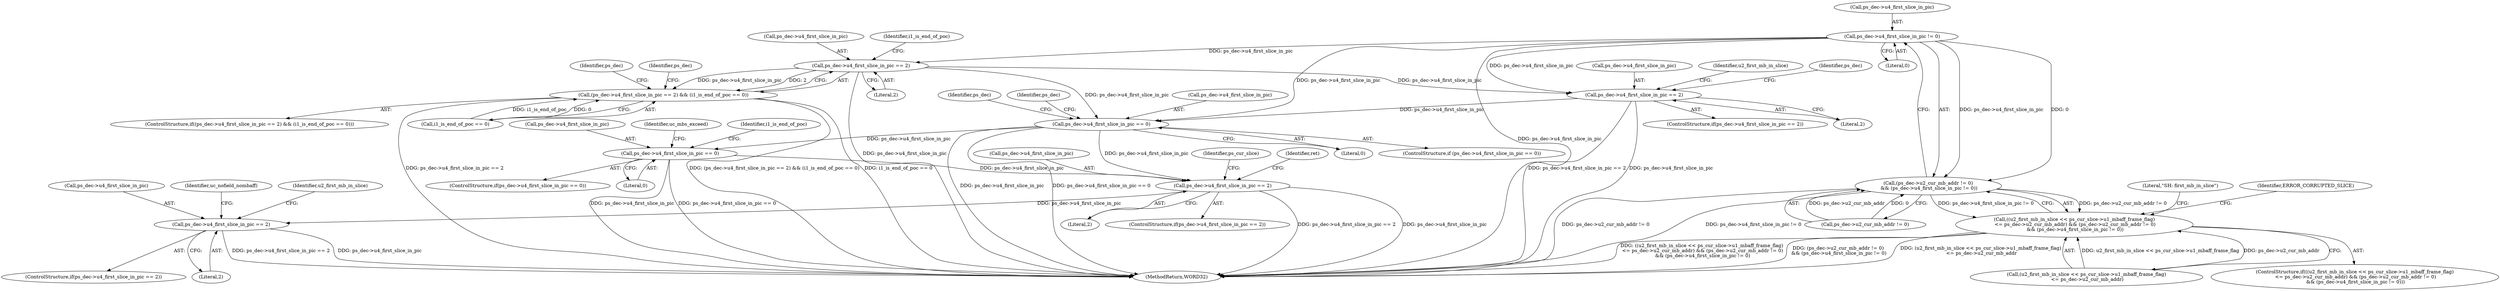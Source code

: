 digraph "0_Android_e629194c62a9a129ce378e08cb1059a8a53f1795_1@pointer" {
"1000270" [label="(Call,ps_dec->u4_first_slice_in_pic != 0)"];
"1000264" [label="(Call,(ps_dec->u2_cur_mb_addr != 0)\n && (ps_dec->u4_first_slice_in_pic != 0))"];
"1000254" [label="(Call,((u2_first_mb_in_slice << ps_cur_slice->u1_mbaff_frame_flag)\n <= ps_dec->u2_cur_mb_addr) && (ps_dec->u2_cur_mb_addr != 0)\n && (ps_dec->u4_first_slice_in_pic != 0))"];
"1000767" [label="(Call,ps_dec->u4_first_slice_in_pic == 2)"];
"1000766" [label="(Call,(ps_dec->u4_first_slice_in_pic == 2) && (i1_is_end_of_poc == 0))"];
"1000897" [label="(Call,ps_dec->u4_first_slice_in_pic == 2)"];
"1001138" [label="(Call,ps_dec->u4_first_slice_in_pic == 0)"];
"1001176" [label="(Call,ps_dec->u4_first_slice_in_pic == 0)"];
"1001339" [label="(Call,ps_dec->u4_first_slice_in_pic == 2)"];
"1001558" [label="(Call,ps_dec->u4_first_slice_in_pic == 2)"];
"1000765" [label="(ControlStructure,if((ps_dec->u4_first_slice_in_pic == 2) && (i1_is_end_of_poc == 0)))"];
"1000270" [label="(Call,ps_dec->u4_first_slice_in_pic != 0)"];
"1000772" [label="(Call,i1_is_end_of_poc == 0)"];
"1000905" [label="(Identifier,u2_first_mb_in_slice)"];
"1001700" [label="(Identifier,uc_nofield_nombaff)"];
"1001149" [label="(Identifier,ps_dec)"];
"1000271" [label="(Call,ps_dec->u4_first_slice_in_pic)"];
"1001145" [label="(Identifier,ps_dec)"];
"1001175" [label="(ControlStructure,if(ps_dec->u4_first_slice_in_pic == 0))"];
"1000255" [label="(Call,(u2_first_mb_in_slice << ps_cur_slice->u1_mbaff_frame_flag)\n <= ps_dec->u2_cur_mb_addr)"];
"1000265" [label="(Call,ps_dec->u2_cur_mb_addr != 0)"];
"1000966" [label="(Identifier,ps_dec)"];
"1001339" [label="(Call,ps_dec->u4_first_slice_in_pic == 2)"];
"1001558" [label="(Call,ps_dec->u4_first_slice_in_pic == 2)"];
"1001557" [label="(ControlStructure,if(ps_dec->u4_first_slice_in_pic == 2))"];
"1000771" [label="(Literal,2)"];
"1001186" [label="(Identifier,i1_is_end_of_poc)"];
"1000768" [label="(Call,ps_dec->u4_first_slice_in_pic)"];
"1000279" [label="(Literal,\"SH: first_mb_in_slice\")"];
"1001176" [label="(Call,ps_dec->u4_first_slice_in_pic == 0)"];
"1001138" [label="(Call,ps_dec->u4_first_slice_in_pic == 0)"];
"1001142" [label="(Literal,0)"];
"1001340" [label="(Call,ps_dec->u4_first_slice_in_pic)"];
"1001410" [label="(Identifier,ps_cur_slice)"];
"1000767" [label="(Call,ps_dec->u4_first_slice_in_pic == 2)"];
"1000901" [label="(Literal,2)"];
"1000766" [label="(Call,(ps_dec->u4_first_slice_in_pic == 2) && (i1_is_end_of_poc == 0))"];
"1000779" [label="(Identifier,ps_dec)"];
"1000896" [label="(ControlStructure,if(ps_dec->u4_first_slice_in_pic == 2))"];
"1001180" [label="(Literal,0)"];
"1001566" [label="(Identifier,u2_first_mb_in_slice)"];
"1001562" [label="(Literal,2)"];
"1001177" [label="(Call,ps_dec->u4_first_slice_in_pic)"];
"1001137" [label="(ControlStructure,if (ps_dec->u4_first_slice_in_pic == 0))"];
"1001139" [label="(Call,ps_dec->u4_first_slice_in_pic)"];
"1000897" [label="(Call,ps_dec->u4_first_slice_in_pic == 2)"];
"1001338" [label="(ControlStructure,if(ps_dec->u4_first_slice_in_pic == 2))"];
"1000254" [label="(Call,((u2_first_mb_in_slice << ps_cur_slice->u1_mbaff_frame_flag)\n <= ps_dec->u2_cur_mb_addr) && (ps_dec->u2_cur_mb_addr != 0)\n && (ps_dec->u4_first_slice_in_pic != 0))"];
"1000898" [label="(Call,ps_dec->u4_first_slice_in_pic)"];
"1000277" [label="(Identifier,ERROR_CORRUPTED_SLICE)"];
"1000253" [label="(ControlStructure,if(((u2_first_mb_in_slice << ps_cur_slice->u1_mbaff_frame_flag)\n <= ps_dec->u2_cur_mb_addr) && (ps_dec->u2_cur_mb_addr != 0)\n && (ps_dec->u4_first_slice_in_pic != 0)))"];
"1002570" [label="(MethodReturn,WORD32)"];
"1001343" [label="(Literal,2)"];
"1000264" [label="(Call,(ps_dec->u2_cur_mb_addr != 0)\n && (ps_dec->u4_first_slice_in_pic != 0))"];
"1001559" [label="(Call,ps_dec->u4_first_slice_in_pic)"];
"1001182" [label="(Identifier,uc_mbs_exceed)"];
"1000791" [label="(Identifier,ps_dec)"];
"1000773" [label="(Identifier,i1_is_end_of_poc)"];
"1001346" [label="(Identifier,ret)"];
"1000274" [label="(Literal,0)"];
"1000270" -> "1000264"  [label="AST: "];
"1000270" -> "1000274"  [label="CFG: "];
"1000271" -> "1000270"  [label="AST: "];
"1000274" -> "1000270"  [label="AST: "];
"1000264" -> "1000270"  [label="CFG: "];
"1000270" -> "1002570"  [label="DDG: ps_dec->u4_first_slice_in_pic"];
"1000270" -> "1000264"  [label="DDG: ps_dec->u4_first_slice_in_pic"];
"1000270" -> "1000264"  [label="DDG: 0"];
"1000270" -> "1000767"  [label="DDG: ps_dec->u4_first_slice_in_pic"];
"1000270" -> "1000897"  [label="DDG: ps_dec->u4_first_slice_in_pic"];
"1000270" -> "1001138"  [label="DDG: ps_dec->u4_first_slice_in_pic"];
"1000264" -> "1000254"  [label="AST: "];
"1000264" -> "1000265"  [label="CFG: "];
"1000265" -> "1000264"  [label="AST: "];
"1000254" -> "1000264"  [label="CFG: "];
"1000264" -> "1002570"  [label="DDG: ps_dec->u2_cur_mb_addr != 0"];
"1000264" -> "1002570"  [label="DDG: ps_dec->u4_first_slice_in_pic != 0"];
"1000264" -> "1000254"  [label="DDG: ps_dec->u2_cur_mb_addr != 0"];
"1000264" -> "1000254"  [label="DDG: ps_dec->u4_first_slice_in_pic != 0"];
"1000265" -> "1000264"  [label="DDG: ps_dec->u2_cur_mb_addr"];
"1000265" -> "1000264"  [label="DDG: 0"];
"1000254" -> "1000253"  [label="AST: "];
"1000254" -> "1000255"  [label="CFG: "];
"1000255" -> "1000254"  [label="AST: "];
"1000277" -> "1000254"  [label="CFG: "];
"1000279" -> "1000254"  [label="CFG: "];
"1000254" -> "1002570"  [label="DDG: (u2_first_mb_in_slice << ps_cur_slice->u1_mbaff_frame_flag)\n <= ps_dec->u2_cur_mb_addr"];
"1000254" -> "1002570"  [label="DDG: ((u2_first_mb_in_slice << ps_cur_slice->u1_mbaff_frame_flag)\n <= ps_dec->u2_cur_mb_addr) && (ps_dec->u2_cur_mb_addr != 0)\n && (ps_dec->u4_first_slice_in_pic != 0)"];
"1000254" -> "1002570"  [label="DDG: (ps_dec->u2_cur_mb_addr != 0)\n && (ps_dec->u4_first_slice_in_pic != 0)"];
"1000255" -> "1000254"  [label="DDG: u2_first_mb_in_slice << ps_cur_slice->u1_mbaff_frame_flag"];
"1000255" -> "1000254"  [label="DDG: ps_dec->u2_cur_mb_addr"];
"1000767" -> "1000766"  [label="AST: "];
"1000767" -> "1000771"  [label="CFG: "];
"1000768" -> "1000767"  [label="AST: "];
"1000771" -> "1000767"  [label="AST: "];
"1000773" -> "1000767"  [label="CFG: "];
"1000766" -> "1000767"  [label="CFG: "];
"1000767" -> "1002570"  [label="DDG: ps_dec->u4_first_slice_in_pic"];
"1000767" -> "1000766"  [label="DDG: ps_dec->u4_first_slice_in_pic"];
"1000767" -> "1000766"  [label="DDG: 2"];
"1000767" -> "1000897"  [label="DDG: ps_dec->u4_first_slice_in_pic"];
"1000767" -> "1001138"  [label="DDG: ps_dec->u4_first_slice_in_pic"];
"1000766" -> "1000765"  [label="AST: "];
"1000766" -> "1000772"  [label="CFG: "];
"1000772" -> "1000766"  [label="AST: "];
"1000779" -> "1000766"  [label="CFG: "];
"1000791" -> "1000766"  [label="CFG: "];
"1000766" -> "1002570"  [label="DDG: ps_dec->u4_first_slice_in_pic == 2"];
"1000766" -> "1002570"  [label="DDG: (ps_dec->u4_first_slice_in_pic == 2) && (i1_is_end_of_poc == 0)"];
"1000766" -> "1002570"  [label="DDG: i1_is_end_of_poc == 0"];
"1000772" -> "1000766"  [label="DDG: i1_is_end_of_poc"];
"1000772" -> "1000766"  [label="DDG: 0"];
"1000897" -> "1000896"  [label="AST: "];
"1000897" -> "1000901"  [label="CFG: "];
"1000898" -> "1000897"  [label="AST: "];
"1000901" -> "1000897"  [label="AST: "];
"1000905" -> "1000897"  [label="CFG: "];
"1000966" -> "1000897"  [label="CFG: "];
"1000897" -> "1002570"  [label="DDG: ps_dec->u4_first_slice_in_pic == 2"];
"1000897" -> "1002570"  [label="DDG: ps_dec->u4_first_slice_in_pic"];
"1000897" -> "1001138"  [label="DDG: ps_dec->u4_first_slice_in_pic"];
"1001138" -> "1001137"  [label="AST: "];
"1001138" -> "1001142"  [label="CFG: "];
"1001139" -> "1001138"  [label="AST: "];
"1001142" -> "1001138"  [label="AST: "];
"1001145" -> "1001138"  [label="CFG: "];
"1001149" -> "1001138"  [label="CFG: "];
"1001138" -> "1002570"  [label="DDG: ps_dec->u4_first_slice_in_pic"];
"1001138" -> "1002570"  [label="DDG: ps_dec->u4_first_slice_in_pic == 0"];
"1001138" -> "1001176"  [label="DDG: ps_dec->u4_first_slice_in_pic"];
"1001138" -> "1001339"  [label="DDG: ps_dec->u4_first_slice_in_pic"];
"1001176" -> "1001175"  [label="AST: "];
"1001176" -> "1001180"  [label="CFG: "];
"1001177" -> "1001176"  [label="AST: "];
"1001180" -> "1001176"  [label="AST: "];
"1001182" -> "1001176"  [label="CFG: "];
"1001186" -> "1001176"  [label="CFG: "];
"1001176" -> "1002570"  [label="DDG: ps_dec->u4_first_slice_in_pic == 0"];
"1001176" -> "1002570"  [label="DDG: ps_dec->u4_first_slice_in_pic"];
"1001176" -> "1001339"  [label="DDG: ps_dec->u4_first_slice_in_pic"];
"1001339" -> "1001338"  [label="AST: "];
"1001339" -> "1001343"  [label="CFG: "];
"1001340" -> "1001339"  [label="AST: "];
"1001343" -> "1001339"  [label="AST: "];
"1001346" -> "1001339"  [label="CFG: "];
"1001410" -> "1001339"  [label="CFG: "];
"1001339" -> "1002570"  [label="DDG: ps_dec->u4_first_slice_in_pic == 2"];
"1001339" -> "1002570"  [label="DDG: ps_dec->u4_first_slice_in_pic"];
"1001339" -> "1001558"  [label="DDG: ps_dec->u4_first_slice_in_pic"];
"1001558" -> "1001557"  [label="AST: "];
"1001558" -> "1001562"  [label="CFG: "];
"1001559" -> "1001558"  [label="AST: "];
"1001562" -> "1001558"  [label="AST: "];
"1001566" -> "1001558"  [label="CFG: "];
"1001700" -> "1001558"  [label="CFG: "];
"1001558" -> "1002570"  [label="DDG: ps_dec->u4_first_slice_in_pic == 2"];
"1001558" -> "1002570"  [label="DDG: ps_dec->u4_first_slice_in_pic"];
}
